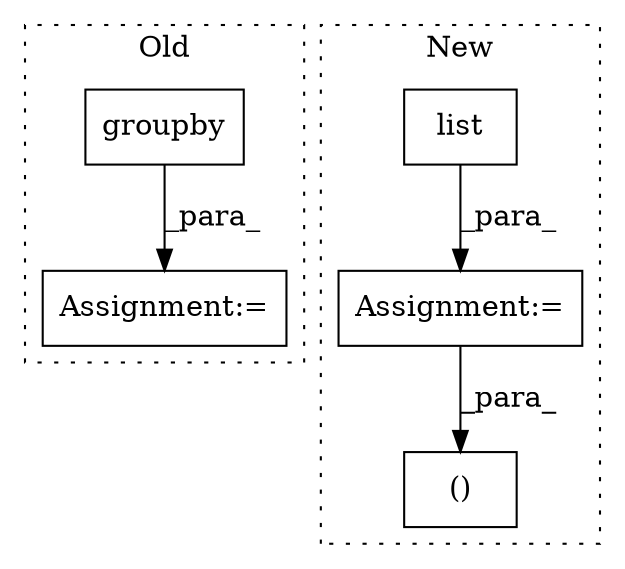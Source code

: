 digraph G {
subgraph cluster0 {
1 [label="groupby" a="32" s="13030,13057" l="8,1" shape="box"];
3 [label="Assignment:=" a="7" s="12937,13058" l="63,2" shape="box"];
label = "Old";
style="dotted";
}
subgraph cluster1 {
2 [label="list" a="32" s="13005,13023" l="5,1" shape="box"];
4 [label="Assignment:=" a="7" s="13115" l="25" shape="box"];
5 [label="()" a="106" s="13392" l="29" shape="box"];
label = "New";
style="dotted";
}
1 -> 3 [label="_para_"];
2 -> 4 [label="_para_"];
4 -> 5 [label="_para_"];
}